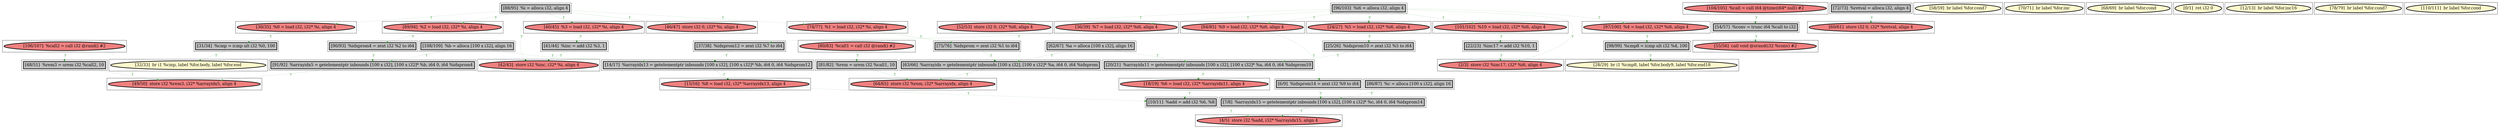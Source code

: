 
digraph G {



node227->node239 [style=dotted,color=forestgreen,label="T",fontcolor=forestgreen ]
node244->node262 [style=dotted,color=forestgreen,label="T",fontcolor=forestgreen ]
node248->node247 [style=dotted,color=forestgreen,label="T",fontcolor=forestgreen ]
node264->node270 [style=dotted,color=forestgreen,label="T",fontcolor=forestgreen ]
node228->node226 [style=dotted,color=forestgreen,label="T",fontcolor=forestgreen ]
node279->node272 [style=dotted,color=forestgreen,label="T",fontcolor=forestgreen ]
node270->node271 [style=dotted,color=forestgreen,label="T",fontcolor=forestgreen ]
node238->node271 [style=dotted,color=forestgreen,label="T",fontcolor=forestgreen ]
node269->node236 [style=dotted,color=forestgreen,label="T",fontcolor=forestgreen ]
node244->node237 [style=dotted,color=forestgreen,label="T",fontcolor=forestgreen ]
node249->node247 [style=dotted,color=forestgreen,label="T",fontcolor=forestgreen ]
node244->node243 [style=dotted,color=forestgreen,label="T",fontcolor=forestgreen ]
node256->node278 [style=dotted,color=forestgreen,label="T",fontcolor=forestgreen ]
node263->node275 [style=dotted,color=forestgreen,label="T",fontcolor=forestgreen ]
node256->node241 [style=dotted,color=forestgreen,label="T",fontcolor=forestgreen ]
node243->node248 [style=dotted,color=forestgreen,label="T",fontcolor=forestgreen ]
node252->node233 [style=dotted,color=forestgreen,label="T",fontcolor=forestgreen ]
node256->node234 [style=dotted,color=forestgreen,label="T",fontcolor=forestgreen ]
node245->node235 [style=dotted,color=forestgreen,label="T",fontcolor=forestgreen ]
node247->node255 [style=dotted,color=forestgreen,label="T",fontcolor=forestgreen ]
node275->node277 [style=dotted,color=forestgreen,label="T",fontcolor=forestgreen ]
node268->node232 [style=dotted,color=forestgreen,label="T",fontcolor=forestgreen ]
node254->node228 [style=dotted,color=forestgreen,label="T",fontcolor=forestgreen ]
node260->node255 [style=dotted,color=forestgreen,label="T",fontcolor=forestgreen ]
node246->node245 [style=dotted,color=forestgreen,label="T",fontcolor=forestgreen ]
node272->node262 [style=dotted,color=forestgreen,label="T",fontcolor=forestgreen ]
node239->node226 [style=dotted,color=forestgreen,label="T",fontcolor=forestgreen ]
node233->node225 [style=dotted,color=forestgreen,label="T",fontcolor=forestgreen ]
node265->node230 [style=dotted,color=forestgreen,label="T",fontcolor=forestgreen ]
node278->node265 [style=dotted,color=forestgreen,label="T",fontcolor=forestgreen ]
node256->node252 [style=dotted,color=forestgreen,label="T",fontcolor=forestgreen ]
node232->node231 [style=dotted,color=forestgreen,label="T",fontcolor=forestgreen ]
node234->node257 [style=dotted,color=forestgreen,label="T",fontcolor=forestgreen ]
node240->node273 [style=dotted,color=forestgreen,label="T",fontcolor=forestgreen ]
node231->node228 [style=dotted,color=forestgreen,label="T",fontcolor=forestgreen ]
node276->node238 [style=dotted,color=forestgreen,label="T",fontcolor=forestgreen ]
node244->node259 [style=dotted,color=forestgreen,label="T",fontcolor=forestgreen ]
node257->node232 [style=dotted,color=forestgreen,label="T",fontcolor=forestgreen ]
node249->node230 [style=dotted,color=forestgreen,label="T",fontcolor=forestgreen ]
node244->node279 [style=dotted,color=forestgreen,label="T",fontcolor=forestgreen ]
node244->node261 [style=dotted,color=forestgreen,label="T",fontcolor=forestgreen ]
node256->node225 [style=dotted,color=forestgreen,label="T",fontcolor=forestgreen ]
node268->node270 [style=dotted,color=forestgreen,label="T",fontcolor=forestgreen ]
node253->node260 [style=dotted,color=forestgreen,label="T",fontcolor=forestgreen ]
node259->node264 [style=dotted,color=forestgreen,label="T",fontcolor=forestgreen ]
node242->node239 [style=dotted,color=forestgreen,label="T",fontcolor=forestgreen ]
node256->node251 [style=dotted,color=forestgreen,label="T",fontcolor=forestgreen ]
node241->node227 [style=dotted,color=forestgreen,label="T",fontcolor=forestgreen ]
node237->node269 [style=dotted,color=forestgreen,label="T",fontcolor=forestgreen ]
node256->node246 [style=dotted,color=forestgreen,label="T",fontcolor=forestgreen ]
node230->node254 [style=dotted,color=forestgreen,label="T",fontcolor=forestgreen ]


subgraph cluster55 {


node279 [penwidth=3.0,fontsize=20,fillcolor=lightcoral,label="[40/45]  %3 = load i32, i32* %i, align 4",shape=ellipse,style=filled ]



}

subgraph cluster53 {


node277 [penwidth=3.0,fontsize=20,fillcolor=lightcoral,label="[55/56]  call void @srand(i32 %conv) #2",shape=ellipse,style=filled ]



}

subgraph cluster51 {


node275 [penwidth=3.0,fontsize=20,fillcolor=grey,label="[54/57]  %conv = trunc i64 %call to i32",shape=rectangle,style=filled ]



}

subgraph cluster50 {


node274 [penwidth=3.0,fontsize=20,fillcolor=lemonchiffon,label="[58/59]  br label %for.cond7",shape=ellipse,style=filled ]



}

subgraph cluster49 {


node273 [penwidth=3.0,fontsize=20,fillcolor=lightcoral,label="[60/61]  store i32 0, i32* %retval, align 4",shape=ellipse,style=filled ]



}

subgraph cluster45 {


node269 [penwidth=3.0,fontsize=20,fillcolor=grey,label="[31/34]  %cmp = icmp ult i32 %0, 100",shape=rectangle,style=filled ]



}

subgraph cluster41 {


node265 [penwidth=3.0,fontsize=20,fillcolor=grey,label="[37/38]  %idxprom12 = zext i32 %7 to i64",shape=rectangle,style=filled ]



}

subgraph cluster39 {


node263 [penwidth=3.0,fontsize=20,fillcolor=lightcoral,label="[104/105]  %call = call i64 @time(i64* null) #2",shape=ellipse,style=filled ]



}

subgraph cluster38 {


node262 [penwidth=3.0,fontsize=20,fillcolor=lightcoral,label="[42/43]  store i32 %inc, i32* %i, align 4",shape=ellipse,style=filled ]



}

subgraph cluster46 {


node270 [penwidth=3.0,fontsize=20,fillcolor=grey,label="[63/66]  %arrayidx = getelementptr inbounds [100 x i32], [100 x i32]* %a, i64 0, i64 %idxprom",shape=rectangle,style=filled ]



}

subgraph cluster37 {


node261 [penwidth=3.0,fontsize=20,fillcolor=lightcoral,label="[46/47]  store i32 0, i32* %i, align 4",shape=ellipse,style=filled ]



}

subgraph cluster36 {


node260 [penwidth=3.0,fontsize=20,fillcolor=grey,label="[48/51]  %rem3 = urem i32 %call2, 10",shape=rectangle,style=filled ]



}

subgraph cluster15 {


node239 [penwidth=3.0,fontsize=20,fillcolor=grey,label="[7/8]  %arrayidx15 = getelementptr inbounds [100 x i32], [100 x i32]* %c, i64 0, i64 %idxprom14",shape=rectangle,style=filled ]



}

subgraph cluster40 {


node264 [penwidth=3.0,fontsize=20,fillcolor=grey,label="[75/76]  %idxprom = zext i32 %1 to i64",shape=rectangle,style=filled ]



}

subgraph cluster35 {


node259 [penwidth=3.0,fontsize=20,fillcolor=lightcoral,label="[74/77]  %1 = load i32, i32* %i, align 4",shape=ellipse,style=filled ]



}

subgraph cluster54 {


node278 [penwidth=3.0,fontsize=20,fillcolor=lightcoral,label="[36/39]  %7 = load i32, i32* %i6, align 4",shape=ellipse,style=filled ]



}

subgraph cluster42 {


node266 [penwidth=3.0,fontsize=20,fillcolor=lemonchiffon,label="[70/71]  br label %for.inc",shape=ellipse,style=filled ]



}

subgraph cluster11 {


node235 [penwidth=3.0,fontsize=20,fillcolor=lemonchiffon,label="[28/29]  br i1 %cmp8, label %for.body9, label %for.end18",shape=ellipse,style=filled ]



}

subgraph cluster43 {


node267 [penwidth=3.0,fontsize=20,fillcolor=lemonchiffon,label="[68/69]  br label %for.cond",shape=ellipse,style=filled ]



}

subgraph cluster19 {


node243 [penwidth=3.0,fontsize=20,fillcolor=lightcoral,label="[89/94]  %2 = load i32, i32* %i, align 4",shape=ellipse,style=filled ]



}

subgraph cluster9 {


node233 [penwidth=3.0,fontsize=20,fillcolor=grey,label="[22/23]  %inc17 = add i32 %10, 1",shape=rectangle,style=filled ]



}

subgraph cluster52 {


node276 [penwidth=3.0,fontsize=20,fillcolor=lightcoral,label="[80/83]  %call1 = call i32 @rand() #2",shape=ellipse,style=filled ]



}

subgraph cluster8 {


node232 [penwidth=3.0,fontsize=20,fillcolor=grey,label="[20/21]  %arrayidx11 = getelementptr inbounds [100 x i32], [100 x i32]* %a, i64 0, i64 %idxprom10",shape=rectangle,style=filled ]



}

subgraph cluster10 {


node234 [penwidth=3.0,fontsize=20,fillcolor=lightcoral,label="[24/27]  %5 = load i32, i32* %i6, align 4",shape=ellipse,style=filled ]



}

subgraph cluster23 {


node247 [penwidth=3.0,fontsize=20,fillcolor=grey,label="[91/92]  %arrayidx5 = getelementptr inbounds [100 x i32], [100 x i32]* %b, i64 0, i64 %idxprom4",shape=rectangle,style=filled ]



}

subgraph cluster7 {


node231 [penwidth=3.0,fontsize=20,fillcolor=lightcoral,label="[18/19]  %6 = load i32, i32* %arrayidx11, align 4",shape=ellipse,style=filled ]



}

subgraph cluster14 {


node238 [penwidth=3.0,fontsize=20,fillcolor=grey,label="[81/82]  %rem = urem i32 %call1, 10",shape=rectangle,style=filled ]



}

subgraph cluster44 {


node268 [penwidth=3.0,fontsize=20,fillcolor=grey,label="[62/67]  %a = alloca [100 x i32], align 16",shape=rectangle,style=filled ]



}

subgraph cluster6 {


node230 [penwidth=3.0,fontsize=20,fillcolor=grey,label="[14/17]  %arrayidx13 = getelementptr inbounds [100 x i32], [100 x i32]* %b, i64 0, i64 %idxprom12",shape=rectangle,style=filled ]



}

subgraph cluster30 {


node254 [penwidth=3.0,fontsize=20,fillcolor=lightcoral,label="[15/16]  %8 = load i32, i32* %arrayidx13, align 4",shape=ellipse,style=filled ]



}

subgraph cluster31 {


node255 [penwidth=3.0,fontsize=20,fillcolor=lightcoral,label="[49/50]  store i32 %rem3, i32* %arrayidx5, align 4",shape=ellipse,style=filled ]



}

subgraph cluster0 {


node224 [penwidth=3.0,fontsize=20,fillcolor=lemonchiffon,label="[0/1]  ret i32 0",shape=ellipse,style=filled ]



}

subgraph cluster13 {


node237 [penwidth=3.0,fontsize=20,fillcolor=lightcoral,label="[30/35]  %0 = load i32, i32* %i, align 4",shape=ellipse,style=filled ]



}

subgraph cluster5 {


node229 [penwidth=3.0,fontsize=20,fillcolor=lemonchiffon,label="[12/13]  br label %for.inc16",shape=ellipse,style=filled ]



}

subgraph cluster47 {


node271 [penwidth=3.0,fontsize=20,fillcolor=lightcoral,label="[64/65]  store i32 %rem, i32* %arrayidx, align 4",shape=ellipse,style=filled ]



}

subgraph cluster1 {


node225 [penwidth=3.0,fontsize=20,fillcolor=lightcoral,label="[2/3]  store i32 %inc17, i32* %i6, align 4",shape=ellipse,style=filled ]



}

subgraph cluster32 {


node256 [penwidth=3.0,fontsize=20,fillcolor=grey,label="[96/103]  %i6 = alloca i32, align 4",shape=rectangle,style=filled ]



}

subgraph cluster3 {


node227 [penwidth=3.0,fontsize=20,fillcolor=grey,label="[6/9]  %idxprom14 = zext i32 %9 to i64",shape=rectangle,style=filled ]



}

subgraph cluster48 {


node272 [penwidth=3.0,fontsize=20,fillcolor=grey,label="[41/44]  %inc = add i32 %3, 1",shape=rectangle,style=filled ]



}

subgraph cluster4 {


node228 [penwidth=3.0,fontsize=20,fillcolor=grey,label="[10/11]  %add = add i32 %6, %8",shape=rectangle,style=filled ]



}

subgraph cluster17 {


node241 [penwidth=3.0,fontsize=20,fillcolor=lightcoral,label="[84/85]  %9 = load i32, i32* %i6, align 4",shape=ellipse,style=filled ]



}

subgraph cluster16 {


node240 [penwidth=3.0,fontsize=20,fillcolor=grey,label="[72/73]  %retval = alloca i32, align 4",shape=rectangle,style=filled ]



}

subgraph cluster2 {


node226 [penwidth=3.0,fontsize=20,fillcolor=lightcoral,label="[4/5]  store i32 %add, i32* %arrayidx15, align 4",shape=ellipse,style=filled ]



}

subgraph cluster34 {


node258 [penwidth=3.0,fontsize=20,fillcolor=lemonchiffon,label="[78/79]  br label %for.cond7",shape=ellipse,style=filled ]



}

subgraph cluster22 {


node246 [penwidth=3.0,fontsize=20,fillcolor=lightcoral,label="[97/100]  %4 = load i32, i32* %i6, align 4",shape=ellipse,style=filled ]



}

subgraph cluster25 {


node249 [penwidth=3.0,fontsize=20,fillcolor=grey,label="[108/109]  %b = alloca [100 x i32], align 16",shape=rectangle,style=filled ]



}

subgraph cluster18 {


node242 [penwidth=3.0,fontsize=20,fillcolor=grey,label="[86/87]  %c = alloca [100 x i32], align 16",shape=rectangle,style=filled ]



}

subgraph cluster29 {


node253 [penwidth=3.0,fontsize=20,fillcolor=lightcoral,label="[106/107]  %call2 = call i32 @rand() #2",shape=ellipse,style=filled ]



}

subgraph cluster20 {


node244 [penwidth=3.0,fontsize=20,fillcolor=grey,label="[88/95]  %i = alloca i32, align 4",shape=rectangle,style=filled ]



}

subgraph cluster26 {


node250 [penwidth=3.0,fontsize=20,fillcolor=lemonchiffon,label="[110/111]  br label %for.cond",shape=ellipse,style=filled ]



}

subgraph cluster24 {


node248 [penwidth=3.0,fontsize=20,fillcolor=grey,label="[90/93]  %idxprom4 = zext i32 %2 to i64",shape=rectangle,style=filled ]



}

subgraph cluster28 {


node252 [penwidth=3.0,fontsize=20,fillcolor=lightcoral,label="[101/102]  %10 = load i32, i32* %i6, align 4",shape=ellipse,style=filled ]



}

subgraph cluster27 {


node251 [penwidth=3.0,fontsize=20,fillcolor=lightcoral,label="[52/53]  store i32 0, i32* %i6, align 4",shape=ellipse,style=filled ]



}

subgraph cluster21 {


node245 [penwidth=3.0,fontsize=20,fillcolor=grey,label="[98/99]  %cmp8 = icmp ult i32 %4, 100",shape=rectangle,style=filled ]



}

subgraph cluster12 {


node236 [penwidth=3.0,fontsize=20,fillcolor=lemonchiffon,label="[32/33]  br i1 %cmp, label %for.body, label %for.end",shape=ellipse,style=filled ]



}

subgraph cluster33 {


node257 [penwidth=3.0,fontsize=20,fillcolor=grey,label="[25/26]  %idxprom10 = zext i32 %5 to i64",shape=rectangle,style=filled ]



}

}
